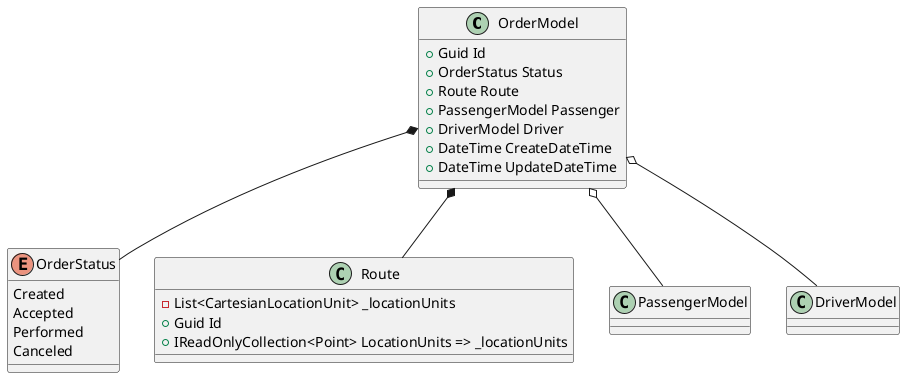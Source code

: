 ﻿@startuml
'https://plantuml.com/class-diagram

class OrderModel {
    +Guid Id
    +OrderStatus Status
    +Route Route
    +PassengerModel Passenger
    +DriverModel Driver
    +DateTime CreateDateTime
    +DateTime UpdateDateTime
}

enum OrderStatus {
    Created
    Accepted
    Performed
    Canceled
}

class Route {
    -List<CartesianLocationUnit> _locationUnits
    +Guid Id
    +IReadOnlyCollection<Point> LocationUnits => _locationUnits
}


OrderModel *-- Route
OrderModel *-- OrderStatus
OrderModel o-- PassengerModel
OrderModel o-- DriverModel
@enduml